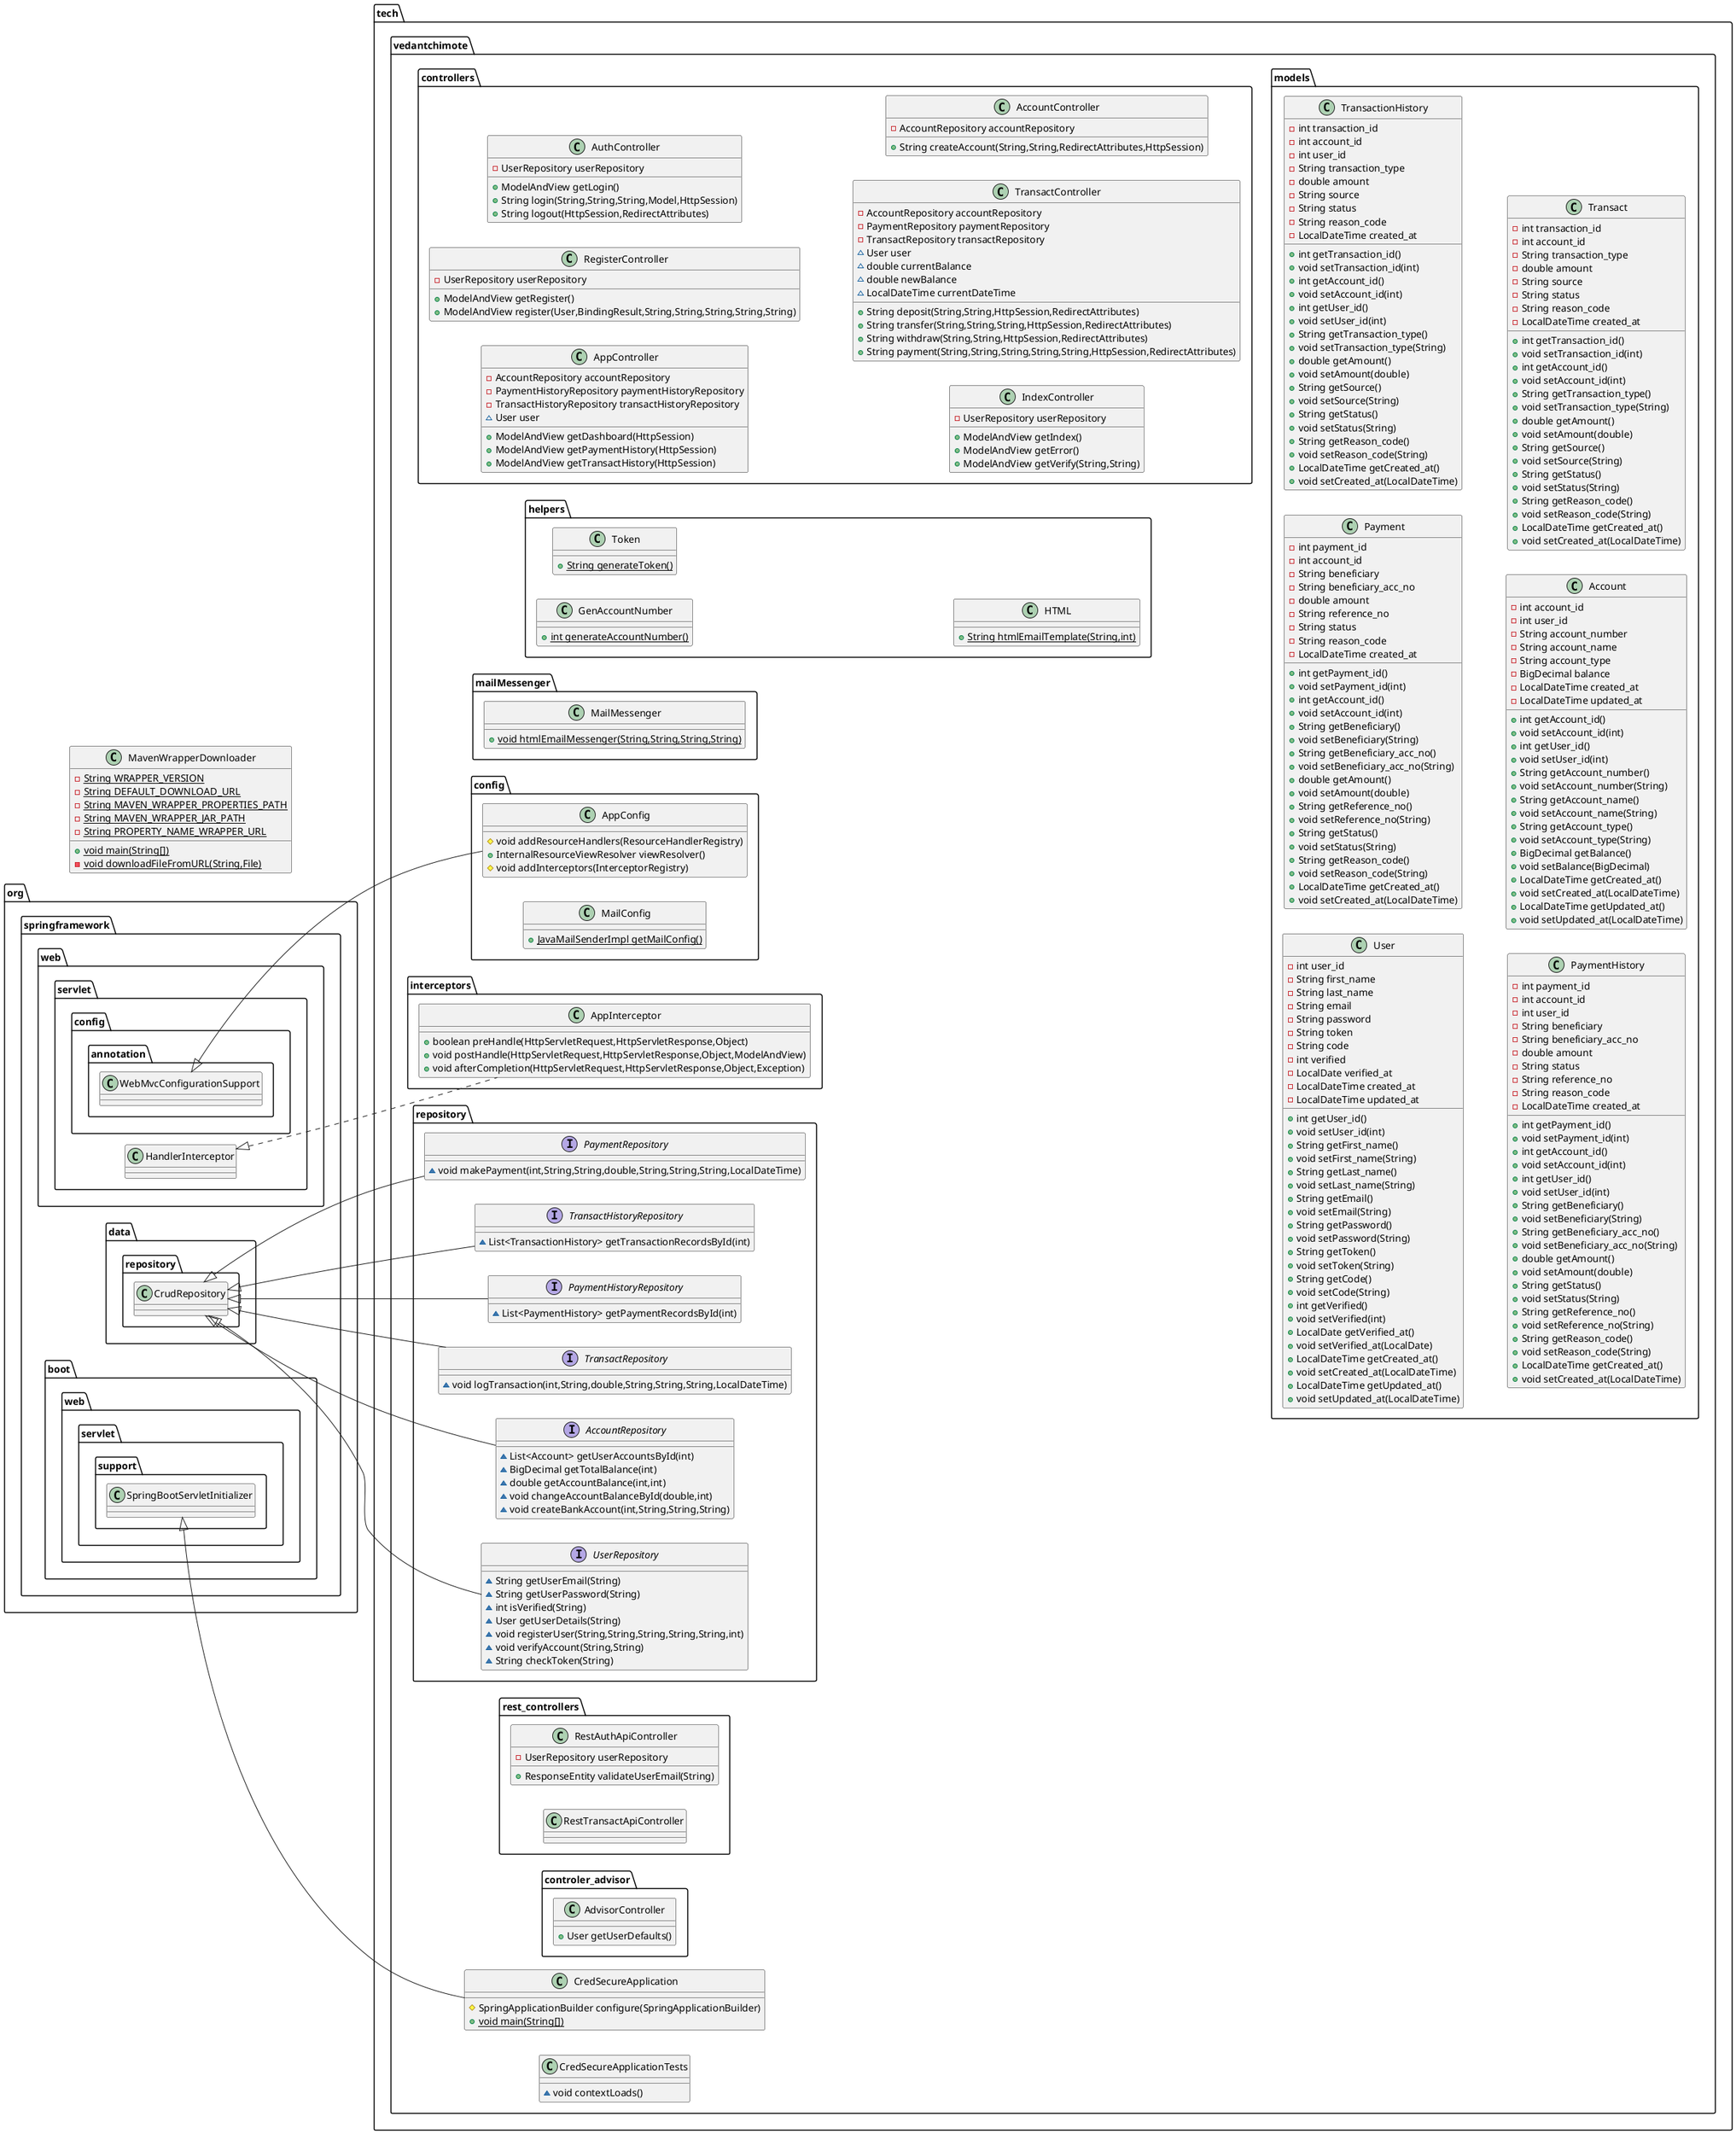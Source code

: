 @startuml
left to right direction
class tech.vedantchimote.controllers.AppController {
- AccountRepository accountRepository
- PaymentHistoryRepository paymentHistoryRepository
- TransactHistoryRepository transactHistoryRepository
~ User user
+ ModelAndView getDashboard(HttpSession)
+ ModelAndView getPaymentHistory(HttpSession)
+ ModelAndView getTransactHistory(HttpSession)
}
class tech.vedantchimote.helpers.GenAccountNumber {
+ {static} int generateAccountNumber()
}
class tech.vedantchimote.mailMessenger.MailMessenger {
+ {static} void htmlEmailMessenger(String,String,String,String)
}
class tech.vedantchimote.config.AppConfig {
# void addResourceHandlers(ResourceHandlerRegistry)
+ InternalResourceViewResolver viewResolver()
# void addInterceptors(InterceptorRegistry)
}
class tech.vedantchimote.interceptors.AppInterceptor {
+ boolean preHandle(HttpServletRequest,HttpServletResponse,Object)
+ void postHandle(HttpServletRequest,HttpServletResponse,Object,ModelAndView)
+ void afterCompletion(HttpServletRequest,HttpServletResponse,Object,Exception)
}
interface tech.vedantchimote.repository.PaymentRepository {
~ void makePayment(int,String,String,double,String,String,String,LocalDateTime)
}
class tech.vedantchimote.controllers.RegisterController {
- UserRepository userRepository
+ ModelAndView getRegister()
+ ModelAndView register(User,BindingResult,String,String,String,String,String)
}
class tech.vedantchimote.rest_controllers.RestAuthApiController {
- UserRepository userRepository
+ ResponseEntity validateUserEmail(String)
}
interface tech.vedantchimote.repository.TransactHistoryRepository {
~ List<TransactionHistory> getTransactionRecordsById(int)
}
class tech.vedantchimote.models.User {
- int user_id
- String first_name
- String last_name
- String email
- String password
- String token
- String code
- int verified
- LocalDate verified_at
- LocalDateTime created_at
- LocalDateTime updated_at
+ int getUser_id()
+ void setUser_id(int)
+ String getFirst_name()
+ void setFirst_name(String)
+ String getLast_name()
+ void setLast_name(String)
+ String getEmail()
+ void setEmail(String)
+ String getPassword()
+ void setPassword(String)
+ String getToken()
+ void setToken(String)
+ String getCode()
+ void setCode(String)
+ int getVerified()
+ void setVerified(int)
+ LocalDate getVerified_at()
+ void setVerified_at(LocalDate)
+ LocalDateTime getCreated_at()
+ void setCreated_at(LocalDateTime)
+ LocalDateTime getUpdated_at()
+ void setUpdated_at(LocalDateTime)
}
class tech.vedantchimote.CredSecureApplication {
# SpringApplicationBuilder configure(SpringApplicationBuilder)
+ {static} void main(String[])
}
class tech.vedantchimote.config.MailConfig {
+ {static} JavaMailSenderImpl getMailConfig()
}
class tech.vedantchimote.helpers.Token {
+ {static} String generateToken()
}
class tech.vedantchimote.models.Payment {
- int payment_id
- int account_id
- String beneficiary
- String beneficiary_acc_no
- double amount
- String reference_no
- String status
- String reason_code
- LocalDateTime created_at
+ int getPayment_id()
+ void setPayment_id(int)
+ int getAccount_id()
+ void setAccount_id(int)
+ String getBeneficiary()
+ void setBeneficiary(String)
+ String getBeneficiary_acc_no()
+ void setBeneficiary_acc_no(String)
+ double getAmount()
+ void setAmount(double)
+ String getReference_no()
+ void setReference_no(String)
+ String getStatus()
+ void setStatus(String)
+ String getReason_code()
+ void setReason_code(String)
+ LocalDateTime getCreated_at()
+ void setCreated_at(LocalDateTime)
}
class MavenWrapperDownloader {
- {static} String WRAPPER_VERSION
- {static} String DEFAULT_DOWNLOAD_URL
- {static} String MAVEN_WRAPPER_PROPERTIES_PATH
- {static} String MAVEN_WRAPPER_JAR_PATH
- {static} String PROPERTY_NAME_WRAPPER_URL
+ {static} void main(String[])
- {static} void downloadFileFromURL(String,File)
}
interface tech.vedantchimote.repository.PaymentHistoryRepository {
~ List<PaymentHistory> getPaymentRecordsById(int)
}
class tech.vedantchimote.CredSecureApplicationTests {
~ void contextLoads()
}
interface tech.vedantchimote.repository.TransactRepository {
~ void logTransaction(int,String,double,String,String,String,LocalDateTime)
}
class tech.vedantchimote.helpers.HTML {
+ {static} String htmlEmailTemplate(String,int)
}
class tech.vedantchimote.models.TransactionHistory {
- int transaction_id
- int account_id
- int user_id
- String transaction_type
- double amount
- String source
- String status
- String reason_code
- LocalDateTime created_at
+ int getTransaction_id()
+ void setTransaction_id(int)
+ int getAccount_id()
+ void setAccount_id(int)
+ int getUser_id()
+ void setUser_id(int)
+ String getTransaction_type()
+ void setTransaction_type(String)
+ double getAmount()
+ void setAmount(double)
+ String getSource()
+ void setSource(String)
+ String getStatus()
+ void setStatus(String)
+ String getReason_code()
+ void setReason_code(String)
+ LocalDateTime getCreated_at()
+ void setCreated_at(LocalDateTime)
}
class tech.vedantchimote.models.PaymentHistory {
- int payment_id
- int account_id
- int user_id
- String beneficiary
- String beneficiary_acc_no
- double amount
- String status
- String reference_no
- String reason_code
- LocalDateTime created_at
+ int getPayment_id()
+ void setPayment_id(int)
+ int getAccount_id()
+ void setAccount_id(int)
+ int getUser_id()
+ void setUser_id(int)
+ String getBeneficiary()
+ void setBeneficiary(String)
+ String getBeneficiary_acc_no()
+ void setBeneficiary_acc_no(String)
+ double getAmount()
+ void setAmount(double)
+ String getStatus()
+ void setStatus(String)
+ String getReference_no()
+ void setReference_no(String)
+ String getReason_code()
+ void setReason_code(String)
+ LocalDateTime getCreated_at()
+ void setCreated_at(LocalDateTime)
}
interface tech.vedantchimote.repository.AccountRepository {
~ List<Account> getUserAccountsById(int)
~ BigDecimal getTotalBalance(int)
~ double getAccountBalance(int,int)
~ void changeAccountBalanceById(double,int)
~ void createBankAccount(int,String,String,String)
}
class tech.vedantchimote.controler_advisor.AdvisorController {
+ User getUserDefaults()
}
class tech.vedantchimote.controllers.AuthController {
- UserRepository userRepository
+ ModelAndView getLogin()
+ String login(String,String,String,Model,HttpSession)
+ String logout(HttpSession,RedirectAttributes)
}
class tech.vedantchimote.controllers.IndexController {
- UserRepository userRepository
+ ModelAndView getIndex()
+ ModelAndView getError()
+ ModelAndView getVerify(String,String)
}
class tech.vedantchimote.controllers.TransactController {
- AccountRepository accountRepository
- PaymentRepository paymentRepository
- TransactRepository transactRepository
~ User user
~ double currentBalance
~ double newBalance
~ LocalDateTime currentDateTime
+ String deposit(String,String,HttpSession,RedirectAttributes)
+ String transfer(String,String,String,HttpSession,RedirectAttributes)
+ String withdraw(String,String,HttpSession,RedirectAttributes)
+ String payment(String,String,String,String,String,HttpSession,RedirectAttributes)
}
interface tech.vedantchimote.repository.UserRepository {
~ String getUserEmail(String)
~ String getUserPassword(String)
~ int isVerified(String)
~ User getUserDetails(String)
~ void registerUser(String,String,String,String,String,int)
~ void verifyAccount(String,String)
~ String checkToken(String)
}
class tech.vedantchimote.controllers.AccountController {
- AccountRepository accountRepository
+ String createAccount(String,String,RedirectAttributes,HttpSession)
}
class tech.vedantchimote.rest_controllers.RestTransactApiController {
}
class tech.vedantchimote.models.Account {
- int account_id
- int user_id
- String account_number
- String account_name
- String account_type
- BigDecimal balance
- LocalDateTime created_at
- LocalDateTime updated_at
+ int getAccount_id()
+ void setAccount_id(int)
+ int getUser_id()
+ void setUser_id(int)
+ String getAccount_number()
+ void setAccount_number(String)
+ String getAccount_name()
+ void setAccount_name(String)
+ String getAccount_type()
+ void setAccount_type(String)
+ BigDecimal getBalance()
+ void setBalance(BigDecimal)
+ LocalDateTime getCreated_at()
+ void setCreated_at(LocalDateTime)
+ LocalDateTime getUpdated_at()
+ void setUpdated_at(LocalDateTime)
}
class tech.vedantchimote.models.Transact {
- int transaction_id
- int account_id
- String transaction_type
- double amount
- String source
- String status
- String reason_code
- LocalDateTime created_at
+ int getTransaction_id()
+ void setTransaction_id(int)
+ int getAccount_id()
+ void setAccount_id(int)
+ String getTransaction_type()
+ void setTransaction_type(String)
+ double getAmount()
+ void setAmount(double)
+ String getSource()
+ void setSource(String)
+ String getStatus()
+ void setStatus(String)
+ String getReason_code()
+ void setReason_code(String)
+ LocalDateTime getCreated_at()
+ void setCreated_at(LocalDateTime)
}


org.springframework.web.servlet.config.annotation.WebMvcConfigurationSupport <|-- tech.vedantchimote.config.AppConfig
org.springframework.web.servlet.HandlerInterceptor <|.. tech.vedantchimote.interceptors.AppInterceptor
org.springframework.data.repository.CrudRepository <|-- tech.vedantchimote.repository.PaymentRepository
org.springframework.data.repository.CrudRepository <|-- tech.vedantchimote.repository.TransactHistoryRepository
org.springframework.boot.web.servlet.support.SpringBootServletInitializer <|-- tech.vedantchimote.CredSecureApplication
org.springframework.data.repository.CrudRepository <|-- tech.vedantchimote.repository.PaymentHistoryRepository
org.springframework.data.repository.CrudRepository <|-- tech.vedantchimote.repository.TransactRepository
org.springframework.data.repository.CrudRepository <|-- tech.vedantchimote.repository.AccountRepository
org.springframework.data.repository.CrudRepository <|-- tech.vedantchimote.repository.UserRepository
@enduml